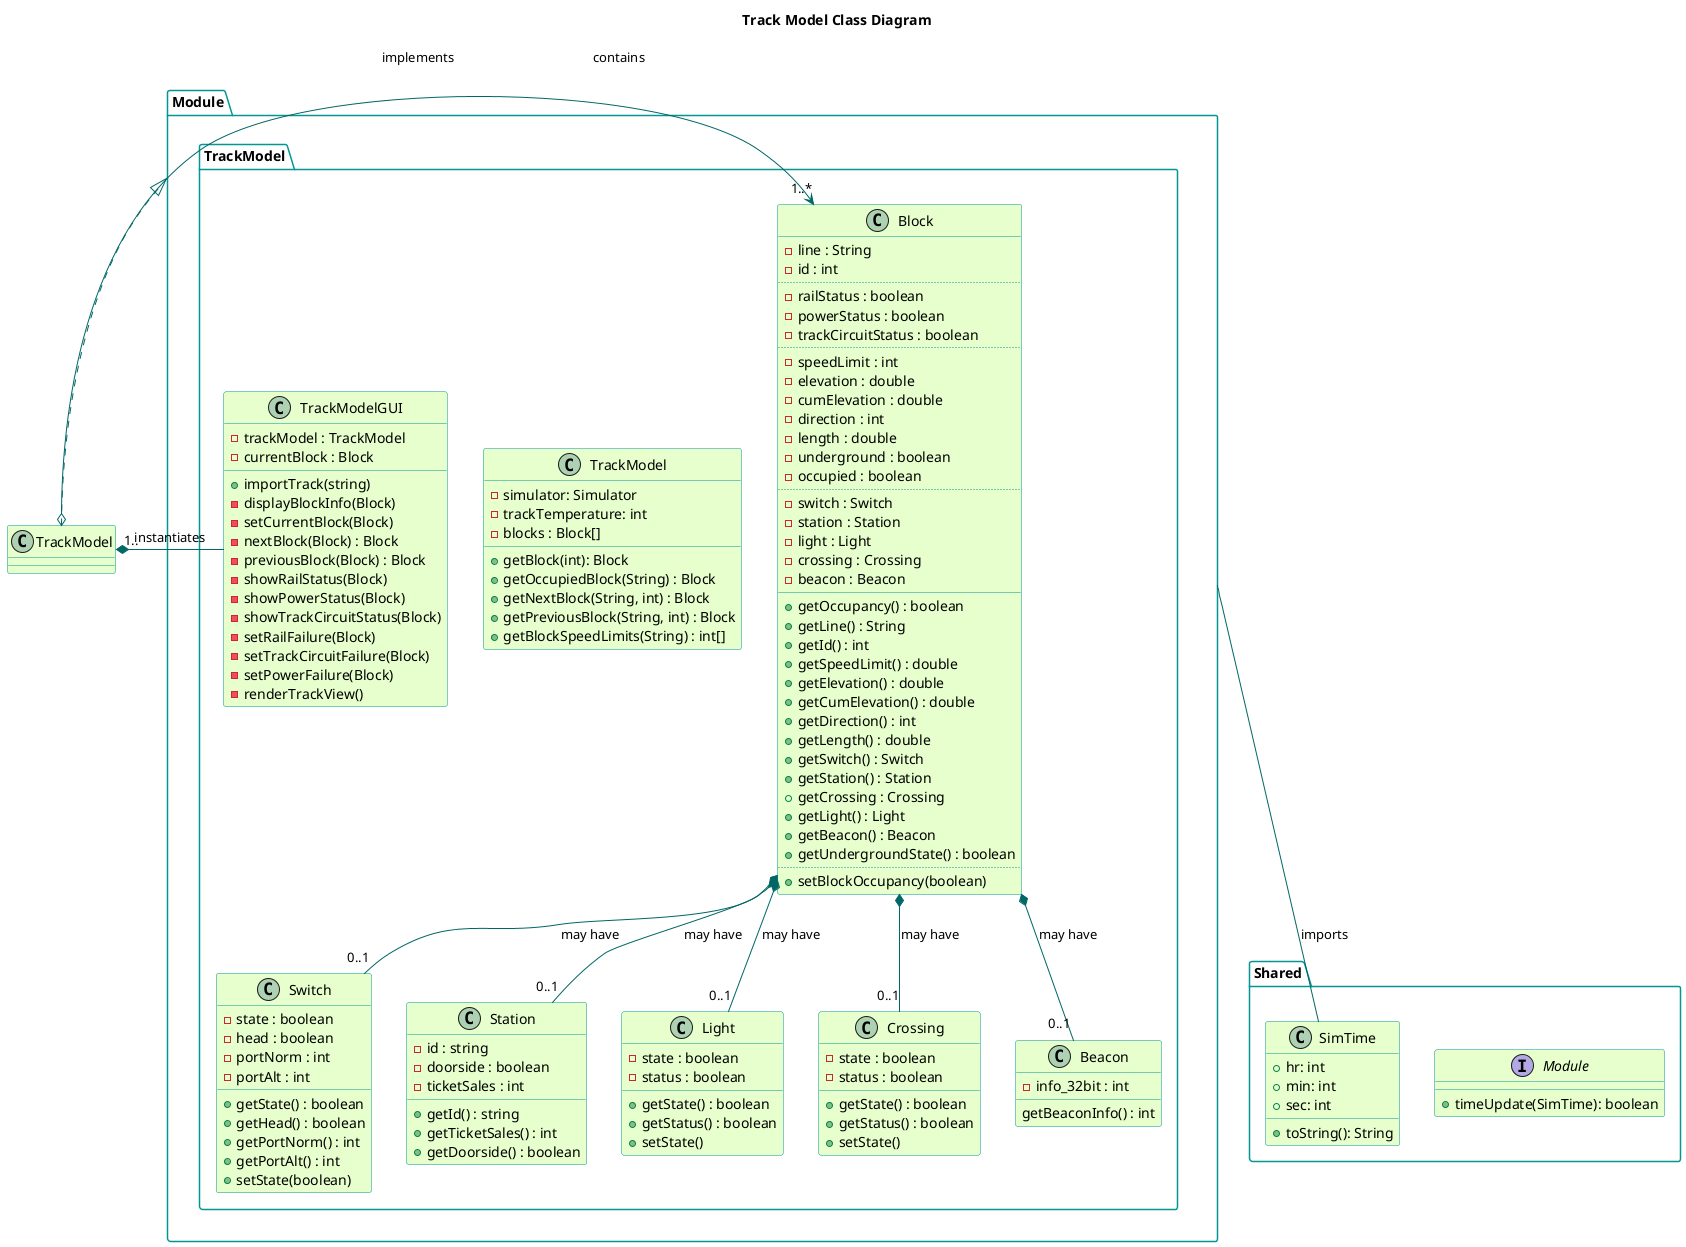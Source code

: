 @startuml

title Track Model Class Diagram
'skinparam backgroundColor transparent'
skinparam classBackgroundColor #e6ffcc
skinparam classBorderColor 	#049595
skinparam packageBorderColor  #049595
skinparam arrowColor #006666

package "Shared"{
    interface Module{
        +timeUpdate(SimTime): boolean
    }

    class SimTime{
        +hr: int
        +min: int
        +sec: int
        +toString(): String
    }
}

package Module.TrackModel{
    class TrackModel {
        -simulator: Simulator
        -trackTemperature: int
        -blocks : Block[]
        +getBlock(int): Block
        +getOccupiedBlock(String) : Block
        +getNextBlock(String, int) : Block
        +getPreviousBlock(String, int) : Block
        +getBlockSpeedLimits(String) : int[]
    }

    class Block {
        -line : String
        -id : int
        ..
        -railStatus : boolean
        -powerStatus : boolean
        -trackCircuitStatus : boolean
        ..
        -speedLimit : int
        -elevation : double
        -cumElevation : double
        -direction : int
        -length : double
        -underground : boolean
        -occupied : boolean
        ..
        -switch : Switch
        -station : Station
        -light : Light
        -crossing : Crossing
        -beacon : Beacon
        __
        +getOccupancy() : boolean
        +getLine() : String
        +getId() : int
        +getSpeedLimit() : double
        +getElevation() : double
        +getCumElevation() : double
        +getDirection() : int
        +getLength() : double
        +getSwitch() : Switch
        +getStation() : Station
        +getCrossing : Crossing
        +getLight() : Light
        +getBeacon() : Beacon
        +getUndergroundState() : boolean
        ..
        +setBlockOccupancy(boolean)
    }

    class Switch{
        -state : boolean
        -head : boolean
        -portNorm : int
        -portAlt : int
        +getState() : boolean
        +getHead() : boolean
        +getPortNorm() : int
        +getPortAlt() : int
        +setState(boolean)
    }

    class Station{
        -id : string
        -doorside : boolean
        -ticketSales : int
        +getId() : string
        +getTicketSales() : int
        +getDoorside() : boolean
    }

    class Light{
        -state : boolean
        -status : boolean
        +getState() : boolean
        +getStatus() : boolean
        +setState()
    }

    class Crossing{
        -state : boolean
        -status : boolean
        +getState() : boolean
        +getStatus() : boolean
        +setState()
    }

    class Beacon{
        -info_32bit : int
        getBeaconInfo() : int
    }

    class TrackModelGUI{
        -trackModel : TrackModel
        -currentBlock : Block
        +importTrack(string)
        -displayBlockInfo(Block)
        -setCurrentBlock(Block)
        -nextBlock(Block) : Block
        -previousBlock(Block) : Block
        -showRailStatus(Block)
        -showPowerStatus(Block)
        -showTrackCircuitStatus(Block)
        -setRailFailure(Block)
        -setTrackCircuitFailure(Block)
        -setPowerFailure(Block)
        -renderTrackView()
    }
}

TrackModel .|> Module : implements
TrackModel "1.."*-- TrackModelGUI : instantiates
Block "1..*"<-o TrackModel : contains
'Switch "0..1"---* Block'
Block *--"0..1" Switch : may have
Block *--"0..1" Station : may have
Block *--"0..1" Light : may have
Block *--"0..1" Crossing : may have
Block *--"0..1" Beacon : may have
Module -- SimTime : imports

@enduml